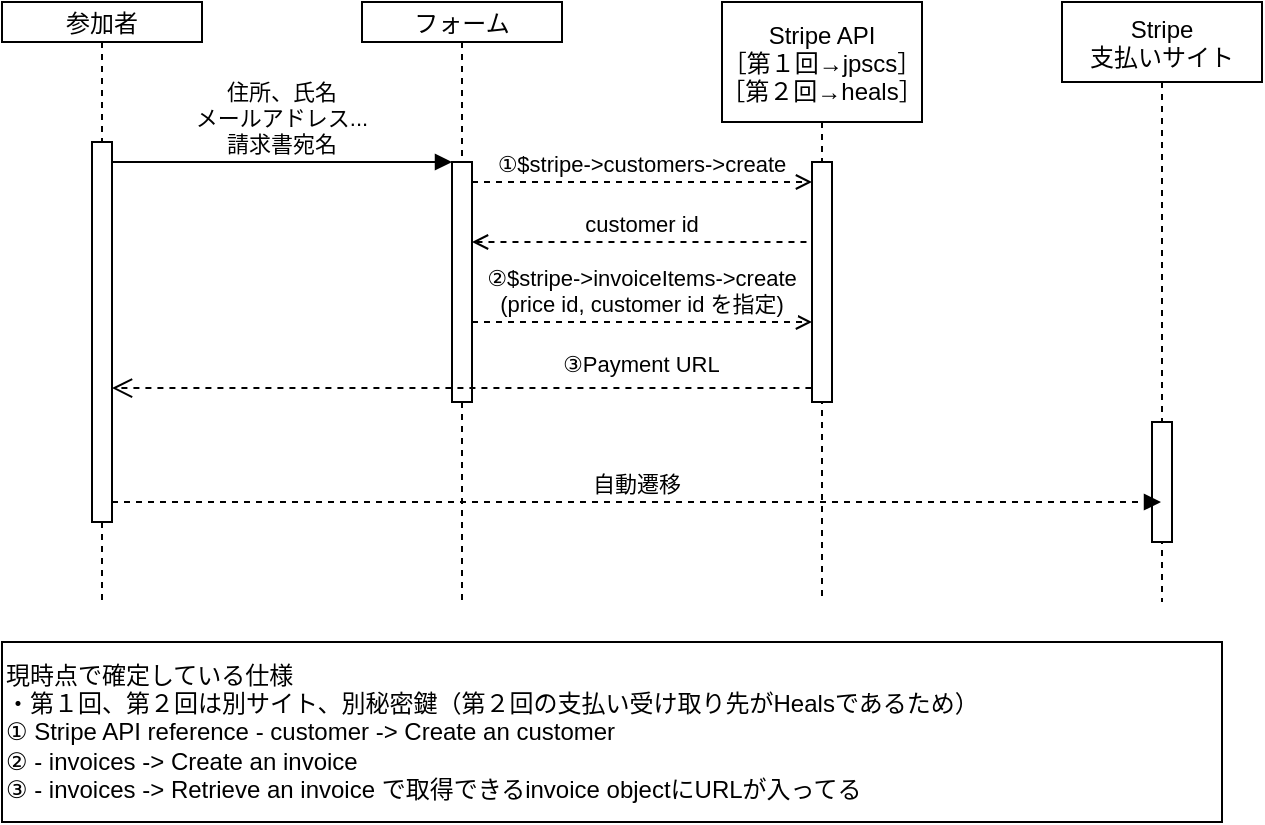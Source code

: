 <mxfile version="17.5.0" type="github">
  <diagram id="kgpKYQtTHZ0yAKxKKP6v" name="Page-1">
    <mxGraphModel dx="981" dy="526" grid="1" gridSize="10" guides="1" tooltips="1" connect="1" arrows="1" fold="1" page="1" pageScale="1" pageWidth="850" pageHeight="1100" math="0" shadow="0">
      <root>
        <mxCell id="0" />
        <mxCell id="1" parent="0" />
        <mxCell id="3nuBFxr9cyL0pnOWT2aG-1" value="参加者" style="shape=umlLifeline;perimeter=lifelinePerimeter;container=1;collapsible=0;recursiveResize=0;rounded=0;shadow=0;strokeWidth=1;size=20;" parent="1" vertex="1">
          <mxGeometry x="120" y="80" width="100" height="300" as="geometry" />
        </mxCell>
        <mxCell id="3nuBFxr9cyL0pnOWT2aG-2" value="" style="points=[];perimeter=orthogonalPerimeter;rounded=0;shadow=0;strokeWidth=1;" parent="3nuBFxr9cyL0pnOWT2aG-1" vertex="1">
          <mxGeometry x="45" y="70" width="10" height="190" as="geometry" />
        </mxCell>
        <mxCell id="3nuBFxr9cyL0pnOWT2aG-5" value="フォーム" style="shape=umlLifeline;perimeter=lifelinePerimeter;container=1;collapsible=0;recursiveResize=0;rounded=0;shadow=0;strokeWidth=1;size=20;" parent="1" vertex="1">
          <mxGeometry x="300" y="80" width="100" height="300" as="geometry" />
        </mxCell>
        <mxCell id="3nuBFxr9cyL0pnOWT2aG-6" value="" style="points=[];perimeter=orthogonalPerimeter;rounded=0;shadow=0;strokeWidth=1;" parent="3nuBFxr9cyL0pnOWT2aG-5" vertex="1">
          <mxGeometry x="45" y="80" width="10" height="120" as="geometry" />
        </mxCell>
        <mxCell id="3nuBFxr9cyL0pnOWT2aG-7" value="③Payment URL" style="verticalAlign=bottom;endArrow=open;dashed=1;endSize=8;exitX=-0.029;exitY=0.942;shadow=0;strokeWidth=1;exitDx=0;exitDy=0;exitPerimeter=0;" parent="1" source="lWIJ4T4-vQ5IvNJWS5fL-4" target="3nuBFxr9cyL0pnOWT2aG-2" edge="1">
          <mxGeometry x="-0.515" y="-3" relative="1" as="geometry">
            <mxPoint x="275" y="236" as="targetPoint" />
            <mxPoint as="offset" />
          </mxGeometry>
        </mxCell>
        <mxCell id="3nuBFxr9cyL0pnOWT2aG-8" value="住所、氏名&#xa;メールアドレス...&#xa;請求書宛名" style="verticalAlign=bottom;endArrow=block;entryX=0;entryY=0;shadow=0;strokeWidth=1;" parent="1" source="3nuBFxr9cyL0pnOWT2aG-2" target="3nuBFxr9cyL0pnOWT2aG-6" edge="1">
          <mxGeometry relative="1" as="geometry">
            <mxPoint x="275" y="160" as="sourcePoint" />
            <mxPoint as="offset" />
          </mxGeometry>
        </mxCell>
        <mxCell id="lWIJ4T4-vQ5IvNJWS5fL-3" value="Stripe API&#xa;［第１回→jpscs］&#xa;［第２回→heals］" style="shape=umlLifeline;perimeter=lifelinePerimeter;container=1;collapsible=0;recursiveResize=0;rounded=0;shadow=0;strokeWidth=1;size=60;" vertex="1" parent="1">
          <mxGeometry x="480" y="80" width="100" height="300" as="geometry" />
        </mxCell>
        <mxCell id="lWIJ4T4-vQ5IvNJWS5fL-4" value="" style="points=[];perimeter=orthogonalPerimeter;rounded=0;shadow=0;strokeWidth=1;" vertex="1" parent="lWIJ4T4-vQ5IvNJWS5fL-3">
          <mxGeometry x="45" y="80" width="10" height="120" as="geometry" />
        </mxCell>
        <mxCell id="lWIJ4T4-vQ5IvNJWS5fL-23" value="②$stripe-&gt;invoiceItems-&gt;create&#xa;(price id, customer id を指定)" style="verticalAlign=bottom;endArrow=open;entryX=0;entryY=0;shadow=0;strokeWidth=1;dashed=1;endFill=0;" edge="1" parent="lWIJ4T4-vQ5IvNJWS5fL-3">
          <mxGeometry relative="1" as="geometry">
            <mxPoint x="-125" y="160" as="sourcePoint" />
            <mxPoint as="offset" />
            <mxPoint x="45" y="160" as="targetPoint" />
          </mxGeometry>
        </mxCell>
        <mxCell id="lWIJ4T4-vQ5IvNJWS5fL-6" value="①$stripe-&gt;customers-&gt;create" style="verticalAlign=bottom;endArrow=open;entryX=0;entryY=0;shadow=0;strokeWidth=1;dashed=1;endFill=0;" edge="1" parent="1">
          <mxGeometry relative="1" as="geometry">
            <mxPoint x="355" y="170" as="sourcePoint" />
            <mxPoint as="offset" />
            <mxPoint x="525" y="170" as="targetPoint" />
          </mxGeometry>
        </mxCell>
        <mxCell id="lWIJ4T4-vQ5IvNJWS5fL-7" value="Stripe&#xa;支払いサイト" style="shape=umlLifeline;perimeter=lifelinePerimeter;container=1;collapsible=0;recursiveResize=0;rounded=0;shadow=0;strokeWidth=1;size=40;" vertex="1" parent="1">
          <mxGeometry x="650" y="80" width="100" height="300" as="geometry" />
        </mxCell>
        <mxCell id="lWIJ4T4-vQ5IvNJWS5fL-8" value="" style="points=[];perimeter=orthogonalPerimeter;rounded=0;shadow=0;strokeWidth=1;direction=west;" vertex="1" parent="lWIJ4T4-vQ5IvNJWS5fL-7">
          <mxGeometry x="45" y="210" width="10" height="60" as="geometry" />
        </mxCell>
        <mxCell id="lWIJ4T4-vQ5IvNJWS5fL-2" value="自動遷移" style="verticalAlign=bottom;endArrow=block;shadow=0;strokeWidth=1;dashed=1;" edge="1" parent="1" target="lWIJ4T4-vQ5IvNJWS5fL-7">
          <mxGeometry relative="1" as="geometry">
            <mxPoint x="175" y="330" as="sourcePoint" />
            <mxPoint as="offset" />
            <mxPoint x="440" y="330" as="targetPoint" />
          </mxGeometry>
        </mxCell>
        <mxCell id="lWIJ4T4-vQ5IvNJWS5fL-17" value="customer id" style="verticalAlign=bottom;endArrow=none;entryX=0;entryY=0;shadow=0;strokeWidth=1;dashed=1;endFill=0;startArrow=open;startFill=0;" edge="1" parent="1">
          <mxGeometry relative="1" as="geometry">
            <mxPoint x="355" y="200" as="sourcePoint" />
            <mxPoint as="offset" />
            <mxPoint x="525" y="200" as="targetPoint" />
          </mxGeometry>
        </mxCell>
        <mxCell id="lWIJ4T4-vQ5IvNJWS5fL-26" value="現時点で確定している仕様&lt;br&gt;・第１回、第２回は別サイト、別秘密鍵（第２回の支払い受け取り先がHealsであるため）&lt;br&gt;① Stripe API reference - customer -&amp;gt; Create an customer&amp;nbsp;&lt;br&gt;② - invoices -&amp;gt; Create an invoice&lt;br&gt;③ - invoices -&amp;gt; Retrieve an invoice で取得できるinvoice objectにURLが入ってる" style="rounded=0;whiteSpace=wrap;html=1;align=left;" vertex="1" parent="1">
          <mxGeometry x="120" y="400" width="610" height="90" as="geometry" />
        </mxCell>
      </root>
    </mxGraphModel>
  </diagram>
</mxfile>
